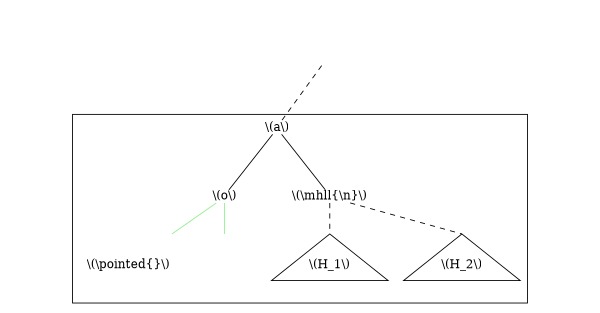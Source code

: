 graph {
	size="4,4"
    graph [splines=false]
    node [height=1 width=1]

	r [label="" shape=none]
	rl [label="" shape=none]

	r2 [label="" shape=none]
	r2r [label="" shape=none]

    r -- rl [style=invis]
    r -- 0 [style=invis]

    r2-- r2r [style=invis]
    r2-- 0 [style=dashed]

	subgraph cluster_1 {
        0 [label="\\(a\\)" shape=plain]
        1 [label="\\(o\\)" shape=plain]
        2 [label="\\(\\mhll{\\n}\\)" shape=plain]

        g0 [label="\\(H_1\\)" shape=triangle]
        g1 [label="\\(H_2\\)" shape=triangle]

        f0 [label="\\(\\pointed{}\\)" shape=none]
        f1 [label="" shape=none]

        0 -- 1
        0 -- 2

        1 -- f0 [color=lightgreen]
        1 -- f1 [color=lightgreen]

        2 -- g0:n [style=dashed]
        2 -- g1:n [style=dashed]
	}
}
